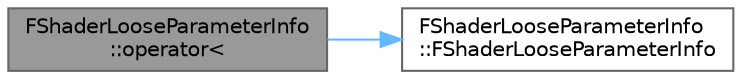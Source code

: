 digraph "FShaderLooseParameterInfo::operator&lt;"
{
 // INTERACTIVE_SVG=YES
 // LATEX_PDF_SIZE
  bgcolor="transparent";
  edge [fontname=Helvetica,fontsize=10,labelfontname=Helvetica,labelfontsize=10];
  node [fontname=Helvetica,fontsize=10,shape=box,height=0.2,width=0.4];
  rankdir="LR";
  Node1 [id="Node000001",label="FShaderLooseParameterInfo\l::operator\<",height=0.2,width=0.4,color="gray40", fillcolor="grey60", style="filled", fontcolor="black",tooltip=" "];
  Node1 -> Node2 [id="edge1_Node000001_Node000002",color="steelblue1",style="solid",tooltip=" "];
  Node2 [id="Node000002",label="FShaderLooseParameterInfo\l::FShaderLooseParameterInfo",height=0.2,width=0.4,color="grey40", fillcolor="white", style="filled",URL="$d3/d14/classFShaderLooseParameterInfo.html#a5aea7e36817a935ab5da95f9408d30db",tooltip=" "];
}
